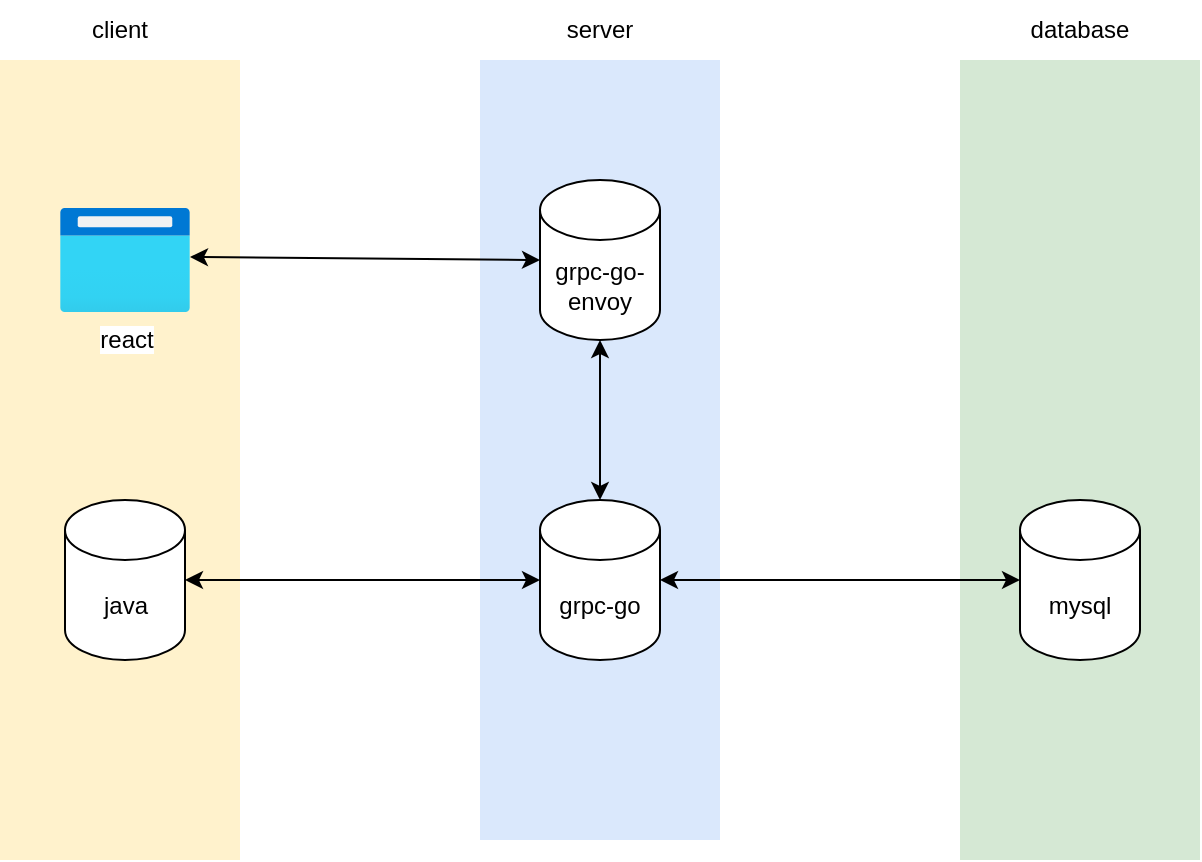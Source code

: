 <mxfile version="20.4.1" type="device"><diagram id="6CGBbCVC28zOlTG38dsw" name="ページ1"><mxGraphModel dx="946" dy="614" grid="1" gridSize="10" guides="1" tooltips="1" connect="1" arrows="1" fold="1" page="1" pageScale="1" pageWidth="827" pageHeight="1169" math="0" shadow="0"><root><mxCell id="0"/><mxCell id="1" parent="0"/><mxCell id="Z_8p5kDb8R2gq1UMjBbh-11" value="" style="rounded=0;whiteSpace=wrap;html=1;fillColor=#dae8fc;strokeColor=none;" vertex="1" parent="1"><mxGeometry x="320" y="40" width="120" height="390" as="geometry"/></mxCell><mxCell id="Z_8p5kDb8R2gq1UMjBbh-12" value="" style="rounded=0;whiteSpace=wrap;html=1;fillColor=#d5e8d4;strokeColor=none;" vertex="1" parent="1"><mxGeometry x="560" y="40" width="120" height="400" as="geometry"/></mxCell><mxCell id="Z_8p5kDb8R2gq1UMjBbh-10" value="" style="rounded=0;whiteSpace=wrap;html=1;fillColor=#fff2cc;strokeColor=none;" vertex="1" parent="1"><mxGeometry x="80" y="40" width="120" height="400" as="geometry"/></mxCell><mxCell id="Z_8p5kDb8R2gq1UMjBbh-1" value="mysql" style="shape=cylinder3;whiteSpace=wrap;html=1;boundedLbl=1;backgroundOutline=1;size=15;" vertex="1" parent="1"><mxGeometry x="590" y="260" width="60" height="80" as="geometry"/></mxCell><mxCell id="Z_8p5kDb8R2gq1UMjBbh-2" value="java" style="shape=cylinder3;whiteSpace=wrap;html=1;boundedLbl=1;backgroundOutline=1;size=15;" vertex="1" parent="1"><mxGeometry x="112.5" y="260" width="60" height="80" as="geometry"/></mxCell><mxCell id="Z_8p5kDb8R2gq1UMjBbh-3" value="grpc-go" style="shape=cylinder3;whiteSpace=wrap;html=1;boundedLbl=1;backgroundOutline=1;size=15;" vertex="1" parent="1"><mxGeometry x="350" y="260" width="60" height="80" as="geometry"/></mxCell><mxCell id="Z_8p5kDb8R2gq1UMjBbh-4" value="grpc-go-envoy" style="shape=cylinder3;whiteSpace=wrap;html=1;boundedLbl=1;backgroundOutline=1;size=15;" vertex="1" parent="1"><mxGeometry x="350" y="100" width="60" height="80" as="geometry"/></mxCell><mxCell id="Z_8p5kDb8R2gq1UMjBbh-9" value="react" style="aspect=fixed;html=1;points=[];align=center;image;fontSize=12;image=img/lib/azure2/general/Browser.svg;" vertex="1" parent="1"><mxGeometry x="110" y="114" width="65" height="52" as="geometry"/></mxCell><mxCell id="Z_8p5kDb8R2gq1UMjBbh-15" value="client" style="text;html=1;strokeColor=none;fillColor=none;align=center;verticalAlign=middle;whiteSpace=wrap;rounded=0;" vertex="1" parent="1"><mxGeometry x="110" y="10" width="60" height="30" as="geometry"/></mxCell><mxCell id="Z_8p5kDb8R2gq1UMjBbh-16" value="server" style="text;html=1;strokeColor=none;fillColor=none;align=center;verticalAlign=middle;whiteSpace=wrap;rounded=0;" vertex="1" parent="1"><mxGeometry x="350" y="10" width="60" height="30" as="geometry"/></mxCell><mxCell id="Z_8p5kDb8R2gq1UMjBbh-17" value="database" style="text;html=1;strokeColor=none;fillColor=none;align=center;verticalAlign=middle;whiteSpace=wrap;rounded=0;" vertex="1" parent="1"><mxGeometry x="590" y="10" width="60" height="30" as="geometry"/></mxCell><mxCell id="Z_8p5kDb8R2gq1UMjBbh-20" value="" style="endArrow=classic;startArrow=classic;html=1;rounded=0;entryX=0;entryY=0.5;entryDx=0;entryDy=0;entryPerimeter=0;exitX=1;exitY=0.471;exitDx=0;exitDy=0;exitPerimeter=0;" edge="1" parent="1" source="Z_8p5kDb8R2gq1UMjBbh-9" target="Z_8p5kDb8R2gq1UMjBbh-4"><mxGeometry width="50" height="50" relative="1" as="geometry"><mxPoint x="170" y="106" as="sourcePoint"/><mxPoint x="440" y="290" as="targetPoint"/></mxGeometry></mxCell><mxCell id="Z_8p5kDb8R2gq1UMjBbh-21" value="" style="endArrow=classic;startArrow=classic;html=1;rounded=0;entryX=0;entryY=0.5;entryDx=0;entryDy=0;entryPerimeter=0;exitX=1;exitY=0.5;exitDx=0;exitDy=0;exitPerimeter=0;" edge="1" parent="1" source="Z_8p5kDb8R2gq1UMjBbh-2" target="Z_8p5kDb8R2gq1UMjBbh-3"><mxGeometry width="50" height="50" relative="1" as="geometry"><mxPoint x="185" y="114.492" as="sourcePoint"/><mxPoint x="360" y="150" as="targetPoint"/></mxGeometry></mxCell><mxCell id="Z_8p5kDb8R2gq1UMjBbh-22" value="" style="endArrow=classic;startArrow=classic;html=1;rounded=0;entryX=0.5;entryY=0;entryDx=0;entryDy=0;entryPerimeter=0;exitX=0.5;exitY=1;exitDx=0;exitDy=0;exitPerimeter=0;" edge="1" parent="1" source="Z_8p5kDb8R2gq1UMjBbh-4" target="Z_8p5kDb8R2gq1UMjBbh-3"><mxGeometry width="50" height="50" relative="1" as="geometry"><mxPoint x="182.5" y="310" as="sourcePoint"/><mxPoint x="360" y="310" as="targetPoint"/></mxGeometry></mxCell><mxCell id="Z_8p5kDb8R2gq1UMjBbh-23" value="" style="endArrow=classic;startArrow=classic;html=1;rounded=0;exitX=0;exitY=0.5;exitDx=0;exitDy=0;exitPerimeter=0;entryX=1;entryY=0.5;entryDx=0;entryDy=0;entryPerimeter=0;" edge="1" parent="1" source="Z_8p5kDb8R2gq1UMjBbh-1" target="Z_8p5kDb8R2gq1UMjBbh-3"><mxGeometry width="50" height="50" relative="1" as="geometry"><mxPoint x="390" y="190" as="sourcePoint"/><mxPoint x="400" y="310" as="targetPoint"/></mxGeometry></mxCell></root></mxGraphModel></diagram></mxfile>